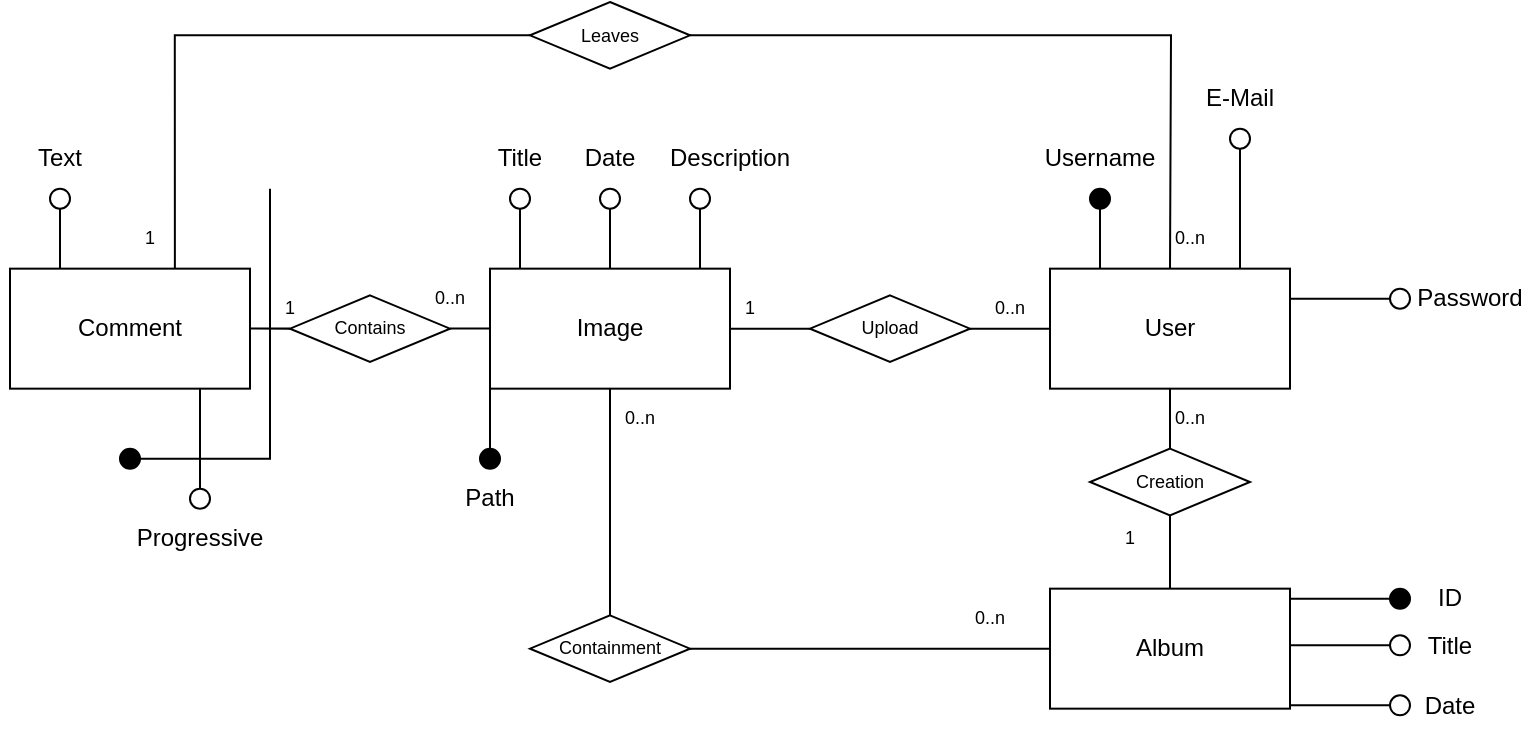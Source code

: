 <mxfile version="16.1.2" type="device"><diagram id="hG178XLcVxC_a6eykRZb" name="Pagina-1"><mxGraphModel dx="1596" dy="530" grid="1" gridSize="10" guides="1" tooltips="1" connect="1" arrows="1" fold="1" page="1" pageScale="1" pageWidth="827" pageHeight="1169" math="0" shadow="0"><root><mxCell id="0"/><mxCell id="1" parent="0"/><mxCell id="zIV7GY2AXP44-eK1_qLN-18" style="edgeStyle=orthogonalEdgeStyle;rounded=0;orthogonalLoop=1;jettySize=auto;html=1;entryX=0;entryY=0.5;entryDx=0;entryDy=0;endArrow=none;endFill=0;" parent="1" source="zIV7GY2AXP44-eK1_qLN-1" target="zIV7GY2AXP44-eK1_qLN-17" edge="1"><mxGeometry relative="1" as="geometry"/></mxCell><mxCell id="zIV7GY2AXP44-eK1_qLN-50" style="edgeStyle=orthogonalEdgeStyle;rounded=0;orthogonalLoop=1;jettySize=auto;html=1;entryX=1.035;entryY=0.497;entryDx=0;entryDy=0;entryPerimeter=0;fontSize=12;endArrow=none;endFill=0;" parent="1" source="zIV7GY2AXP44-eK1_qLN-1" target="zIV7GY2AXP44-eK1_qLN-48" edge="1"><mxGeometry relative="1" as="geometry"/></mxCell><mxCell id="zIV7GY2AXP44-eK1_qLN-1" value="Image" style="whiteSpace=wrap;html=1;" parent="1" vertex="1"><mxGeometry x="185" y="313.33" width="120" height="60" as="geometry"/></mxCell><mxCell id="zIV7GY2AXP44-eK1_qLN-2" value="User" style="whiteSpace=wrap;html=1;" parent="1" vertex="1"><mxGeometry x="465" y="313.33" width="120" height="60" as="geometry"/></mxCell><mxCell id="zIV7GY2AXP44-eK1_qLN-3" value="" style="ellipse;whiteSpace=wrap;html=1;aspect=fixed;fillColor=none;" parent="1" vertex="1"><mxGeometry x="195" y="273.33" width="10" height="10" as="geometry"/></mxCell><mxCell id="zIV7GY2AXP44-eK1_qLN-4" value="" style="endArrow=none;html=1;entryX=0.5;entryY=1;entryDx=0;entryDy=0;rounded=0;" parent="1" target="zIV7GY2AXP44-eK1_qLN-3" edge="1"><mxGeometry width="50" height="50" relative="1" as="geometry"><mxPoint x="200" y="313.33" as="sourcePoint"/><mxPoint x="390.62" y="263.33" as="targetPoint"/></mxGeometry></mxCell><mxCell id="zIV7GY2AXP44-eK1_qLN-5" value="Title" style="text;html=1;strokeColor=none;fillColor=none;align=center;verticalAlign=middle;whiteSpace=wrap;rounded=0;" parent="1" vertex="1"><mxGeometry x="170" y="243.33" width="60" height="30" as="geometry"/></mxCell><mxCell id="zIV7GY2AXP44-eK1_qLN-6" value="" style="ellipse;whiteSpace=wrap;html=1;aspect=fixed;fillColor=none;" parent="1" vertex="1"><mxGeometry x="240" y="273.33" width="10" height="10" as="geometry"/></mxCell><mxCell id="zIV7GY2AXP44-eK1_qLN-7" value="" style="endArrow=none;html=1;entryX=0.5;entryY=1;entryDx=0;entryDy=0;rounded=0;" parent="1" target="zIV7GY2AXP44-eK1_qLN-6" edge="1"><mxGeometry width="50" height="50" relative="1" as="geometry"><mxPoint x="245" y="313.33" as="sourcePoint"/><mxPoint x="435.62" y="263.33" as="targetPoint"/></mxGeometry></mxCell><mxCell id="zIV7GY2AXP44-eK1_qLN-8" value="Date" style="text;html=1;strokeColor=none;fillColor=none;align=center;verticalAlign=middle;whiteSpace=wrap;rounded=0;" parent="1" vertex="1"><mxGeometry x="215" y="243.33" width="60" height="30" as="geometry"/></mxCell><mxCell id="zIV7GY2AXP44-eK1_qLN-9" value="" style="ellipse;whiteSpace=wrap;html=1;aspect=fixed;fillColor=none;" parent="1" vertex="1"><mxGeometry x="285" y="273.33" width="10" height="10" as="geometry"/></mxCell><mxCell id="zIV7GY2AXP44-eK1_qLN-10" value="" style="endArrow=none;html=1;entryX=0.5;entryY=1;entryDx=0;entryDy=0;rounded=0;" parent="1" target="zIV7GY2AXP44-eK1_qLN-9" edge="1"><mxGeometry width="50" height="50" relative="1" as="geometry"><mxPoint x="290" y="313.33" as="sourcePoint"/><mxPoint x="480.62" y="263.33" as="targetPoint"/></mxGeometry></mxCell><mxCell id="zIV7GY2AXP44-eK1_qLN-11" value="Description" style="text;html=1;strokeColor=none;fillColor=none;align=center;verticalAlign=middle;whiteSpace=wrap;rounded=0;" parent="1" vertex="1"><mxGeometry x="275" y="243.33" width="60" height="30" as="geometry"/></mxCell><mxCell id="zIV7GY2AXP44-eK1_qLN-14" value="Path" style="text;html=1;strokeColor=none;fillColor=none;align=center;verticalAlign=middle;whiteSpace=wrap;rounded=0;" parent="1" vertex="1"><mxGeometry x="155" y="413.33" width="60" height="30" as="geometry"/></mxCell><mxCell id="zIV7GY2AXP44-eK1_qLN-19" style="edgeStyle=orthogonalEdgeStyle;rounded=0;orthogonalLoop=1;jettySize=auto;html=1;entryX=0;entryY=0.5;entryDx=0;entryDy=0;endArrow=none;endFill=0;" parent="1" source="zIV7GY2AXP44-eK1_qLN-17" target="zIV7GY2AXP44-eK1_qLN-2" edge="1"><mxGeometry relative="1" as="geometry"/></mxCell><mxCell id="zIV7GY2AXP44-eK1_qLN-17" value="Upload" style="rhombus;whiteSpace=wrap;html=1;fontSize=9;fillColor=none;" parent="1" vertex="1"><mxGeometry x="345" y="326.67" width="80" height="33.33" as="geometry"/></mxCell><mxCell id="zIV7GY2AXP44-eK1_qLN-20" value="0..n" style="text;html=1;strokeColor=none;fillColor=none;align=center;verticalAlign=middle;whiteSpace=wrap;rounded=0;fontSize=9;" parent="1" vertex="1"><mxGeometry x="415" y="318.33" width="60" height="30" as="geometry"/></mxCell><mxCell id="zIV7GY2AXP44-eK1_qLN-21" value="1" style="text;html=1;strokeColor=none;fillColor=none;align=center;verticalAlign=middle;whiteSpace=wrap;rounded=0;fontSize=9;" parent="1" vertex="1"><mxGeometry x="285" y="318.33" width="60" height="30" as="geometry"/></mxCell><mxCell id="zIV7GY2AXP44-eK1_qLN-22" value="Album" style="rounded=0;whiteSpace=wrap;html=1;fontSize=12;" parent="1" vertex="1"><mxGeometry x="465" y="473.33" width="120" height="60" as="geometry"/></mxCell><mxCell id="zIV7GY2AXP44-eK1_qLN-25" style="edgeStyle=orthogonalEdgeStyle;rounded=0;orthogonalLoop=1;jettySize=auto;html=1;entryX=0.5;entryY=0;entryDx=0;entryDy=0;fontSize=9;endArrow=none;endFill=0;" parent="1" source="zIV7GY2AXP44-eK1_qLN-24" target="zIV7GY2AXP44-eK1_qLN-22" edge="1"><mxGeometry relative="1" as="geometry"/></mxCell><mxCell id="zIV7GY2AXP44-eK1_qLN-26" style="edgeStyle=orthogonalEdgeStyle;rounded=0;orthogonalLoop=1;jettySize=auto;html=1;entryX=0.5;entryY=1;entryDx=0;entryDy=0;fontSize=9;endArrow=none;endFill=0;" parent="1" source="zIV7GY2AXP44-eK1_qLN-24" target="zIV7GY2AXP44-eK1_qLN-2" edge="1"><mxGeometry relative="1" as="geometry"/></mxCell><mxCell id="zIV7GY2AXP44-eK1_qLN-24" value="Creation" style="rhombus;whiteSpace=wrap;html=1;fontSize=9;fillColor=none;" parent="1" vertex="1"><mxGeometry x="485" y="403.33" width="80" height="33.33" as="geometry"/></mxCell><mxCell id="zIV7GY2AXP44-eK1_qLN-27" value="0..n" style="text;html=1;strokeColor=none;fillColor=none;align=center;verticalAlign=middle;whiteSpace=wrap;rounded=0;fontSize=9;" parent="1" vertex="1"><mxGeometry x="505" y="373.33" width="60" height="30" as="geometry"/></mxCell><mxCell id="zIV7GY2AXP44-eK1_qLN-28" value="1" style="text;html=1;strokeColor=none;fillColor=none;align=center;verticalAlign=middle;whiteSpace=wrap;rounded=0;fontSize=9;" parent="1" vertex="1"><mxGeometry x="475" y="433.33" width="60" height="30" as="geometry"/></mxCell><mxCell id="zIV7GY2AXP44-eK1_qLN-49" style="edgeStyle=orthogonalEdgeStyle;rounded=0;orthogonalLoop=1;jettySize=auto;html=1;entryX=0;entryY=0.5;entryDx=0;entryDy=0;fontSize=12;endArrow=none;endFill=0;" parent="1" source="zIV7GY2AXP44-eK1_qLN-29" target="zIV7GY2AXP44-eK1_qLN-48" edge="1"><mxGeometry relative="1" as="geometry"/></mxCell><mxCell id="zIV7GY2AXP44-eK1_qLN-29" value="&lt;font style=&quot;font-size: 12px&quot;&gt;Comment&lt;/font&gt;" style="whiteSpace=wrap;html=1;fontSize=9;" parent="1" vertex="1"><mxGeometry x="-55" y="313.33" width="120" height="60" as="geometry"/></mxCell><mxCell id="zIV7GY2AXP44-eK1_qLN-31" style="edgeStyle=orthogonalEdgeStyle;rounded=0;orthogonalLoop=1;jettySize=auto;html=1;entryX=0;entryY=0.5;entryDx=0;entryDy=0;fontSize=12;endArrow=none;endFill=0;" parent="1" source="zIV7GY2AXP44-eK1_qLN-30" target="zIV7GY2AXP44-eK1_qLN-22" edge="1"><mxGeometry relative="1" as="geometry"/></mxCell><mxCell id="zIV7GY2AXP44-eK1_qLN-32" style="edgeStyle=orthogonalEdgeStyle;rounded=0;orthogonalLoop=1;jettySize=auto;html=1;entryX=0.5;entryY=1;entryDx=0;entryDy=0;fontSize=12;endArrow=none;endFill=0;" parent="1" source="zIV7GY2AXP44-eK1_qLN-30" target="zIV7GY2AXP44-eK1_qLN-1" edge="1"><mxGeometry relative="1" as="geometry"/></mxCell><mxCell id="zIV7GY2AXP44-eK1_qLN-30" value="Containment" style="rhombus;whiteSpace=wrap;html=1;fontSize=9;fillColor=none;" parent="1" vertex="1"><mxGeometry x="205" y="486.66" width="80" height="33.33" as="geometry"/></mxCell><mxCell id="zIV7GY2AXP44-eK1_qLN-33" value="0..n" style="text;html=1;strokeColor=none;fillColor=none;align=center;verticalAlign=middle;whiteSpace=wrap;rounded=0;fontSize=9;" parent="1" vertex="1"><mxGeometry x="405" y="473.33" width="60" height="30" as="geometry"/></mxCell><mxCell id="zIV7GY2AXP44-eK1_qLN-34" value="0..n" style="text;html=1;strokeColor=none;fillColor=none;align=center;verticalAlign=middle;whiteSpace=wrap;rounded=0;fontSize=9;" parent="1" vertex="1"><mxGeometry x="230" y="373.33" width="60" height="30" as="geometry"/></mxCell><mxCell id="zIV7GY2AXP44-eK1_qLN-35" value="" style="ellipse;whiteSpace=wrap;html=1;aspect=fixed;fillColor=none;" parent="1" vertex="1"><mxGeometry x="635" y="496.66" width="10" height="10" as="geometry"/></mxCell><mxCell id="zIV7GY2AXP44-eK1_qLN-36" value="" style="endArrow=none;html=1;rounded=0;exitX=1;exitY=0.25;exitDx=0;exitDy=0;entryX=0;entryY=0.5;entryDx=0;entryDy=0;" parent="1" target="zIV7GY2AXP44-eK1_qLN-35" edge="1"><mxGeometry width="50" height="50" relative="1" as="geometry"><mxPoint x="585" y="501.66" as="sourcePoint"/><mxPoint x="635" y="491.66" as="targetPoint"/></mxGeometry></mxCell><mxCell id="zIV7GY2AXP44-eK1_qLN-37" value="Title" style="text;html=1;strokeColor=none;fillColor=none;align=center;verticalAlign=middle;whiteSpace=wrap;rounded=0;" parent="1" vertex="1"><mxGeometry x="635" y="486.66" width="60" height="30" as="geometry"/></mxCell><mxCell id="zIV7GY2AXP44-eK1_qLN-41" value="" style="ellipse;whiteSpace=wrap;html=1;aspect=fixed;fillColor=none;" parent="1" vertex="1"><mxGeometry x="635" y="526.66" width="10" height="10" as="geometry"/></mxCell><mxCell id="zIV7GY2AXP44-eK1_qLN-42" value="" style="endArrow=none;html=1;rounded=0;exitX=1;exitY=0.25;exitDx=0;exitDy=0;entryX=0;entryY=0.5;entryDx=0;entryDy=0;" parent="1" target="zIV7GY2AXP44-eK1_qLN-41" edge="1"><mxGeometry width="50" height="50" relative="1" as="geometry"><mxPoint x="585" y="531.66" as="sourcePoint"/><mxPoint x="635" y="521.66" as="targetPoint"/></mxGeometry></mxCell><mxCell id="zIV7GY2AXP44-eK1_qLN-43" value="Date" style="text;html=1;strokeColor=none;fillColor=none;align=center;verticalAlign=middle;whiteSpace=wrap;rounded=0;" parent="1" vertex="1"><mxGeometry x="635" y="516.66" width="60" height="30" as="geometry"/></mxCell><mxCell id="zIV7GY2AXP44-eK1_qLN-46" value="" style="endArrow=none;html=1;rounded=0;fontSize=12;exitX=0;exitY=1;exitDx=0;exitDy=0;entryX=0.5;entryY=0;entryDx=0;entryDy=0;" parent="1" source="zIV7GY2AXP44-eK1_qLN-1" target="zIV7GY2AXP44-eK1_qLN-89" edge="1"><mxGeometry width="50" height="50" relative="1" as="geometry"><mxPoint x="215" y="373.0" as="sourcePoint"/><mxPoint x="185" y="403.33" as="targetPoint"/></mxGeometry></mxCell><mxCell id="zIV7GY2AXP44-eK1_qLN-48" value="Contains" style="rhombus;whiteSpace=wrap;html=1;fontSize=9;fillColor=none;" parent="1" vertex="1"><mxGeometry x="85" y="326.67" width="80" height="33.33" as="geometry"/></mxCell><mxCell id="zIV7GY2AXP44-eK1_qLN-51" value="" style="ellipse;whiteSpace=wrap;html=1;aspect=fixed;fillColor=none;fontSize=12;" parent="1" vertex="1"><mxGeometry x="-35" y="273.33" width="10" height="10" as="geometry"/></mxCell><mxCell id="zIV7GY2AXP44-eK1_qLN-52" value="" style="endArrow=none;html=1;entryX=0.5;entryY=1;entryDx=0;entryDy=0;rounded=0;fontSize=12;" parent="1" target="zIV7GY2AXP44-eK1_qLN-51" edge="1"><mxGeometry width="50" height="50" relative="1" as="geometry"><mxPoint x="-30" y="313.33" as="sourcePoint"/><mxPoint x="160.62" y="263.33" as="targetPoint"/></mxGeometry></mxCell><mxCell id="zIV7GY2AXP44-eK1_qLN-53" value="Text" style="text;html=1;strokeColor=none;fillColor=none;align=center;verticalAlign=middle;whiteSpace=wrap;rounded=0;fontSize=12;" parent="1" vertex="1"><mxGeometry x="-60" y="243.33" width="60" height="30" as="geometry"/></mxCell><mxCell id="zIV7GY2AXP44-eK1_qLN-54" value="0..n" style="text;html=1;strokeColor=none;fillColor=none;align=center;verticalAlign=middle;whiteSpace=wrap;rounded=0;fontSize=9;" parent="1" vertex="1"><mxGeometry x="135" y="313.33" width="60" height="30" as="geometry"/></mxCell><mxCell id="zIV7GY2AXP44-eK1_qLN-55" value="1" style="text;html=1;strokeColor=none;fillColor=none;align=center;verticalAlign=middle;whiteSpace=wrap;rounded=0;fontSize=9;" parent="1" vertex="1"><mxGeometry x="55" y="318.33" width="60" height="30" as="geometry"/></mxCell><mxCell id="zIV7GY2AXP44-eK1_qLN-58" value="Username" style="text;html=1;strokeColor=none;fillColor=none;align=center;verticalAlign=middle;whiteSpace=wrap;rounded=0;" parent="1" vertex="1"><mxGeometry x="460" y="243.33" width="60" height="30" as="geometry"/></mxCell><mxCell id="zIV7GY2AXP44-eK1_qLN-61" value="" style="ellipse;whiteSpace=wrap;html=1;aspect=fixed;fillColor=#000000;fontSize=12;" parent="1" vertex="1"><mxGeometry x="485" y="273.33" width="10" height="10" as="geometry"/></mxCell><mxCell id="zIV7GY2AXP44-eK1_qLN-62" value="" style="endArrow=none;html=1;entryX=0.5;entryY=1;entryDx=0;entryDy=0;rounded=0;fontSize=12;" parent="1" target="zIV7GY2AXP44-eK1_qLN-61" edge="1"><mxGeometry width="50" height="50" relative="1" as="geometry"><mxPoint x="490" y="313.33" as="sourcePoint"/><mxPoint x="680.62" y="263.33" as="targetPoint"/></mxGeometry></mxCell><mxCell id="zIV7GY2AXP44-eK1_qLN-63" value="" style="ellipse;whiteSpace=wrap;html=1;aspect=fixed;fillColor=none;fontSize=12;" parent="1" vertex="1"><mxGeometry x="555" y="243.33" width="10" height="10" as="geometry"/></mxCell><mxCell id="zIV7GY2AXP44-eK1_qLN-64" value="" style="endArrow=none;html=1;entryX=0.5;entryY=1;entryDx=0;entryDy=0;rounded=0;fontSize=12;" parent="1" target="zIV7GY2AXP44-eK1_qLN-63" edge="1"><mxGeometry width="50" height="50" relative="1" as="geometry"><mxPoint x="560" y="313.33" as="sourcePoint"/><mxPoint x="750.62" y="263.33" as="targetPoint"/></mxGeometry></mxCell><mxCell id="zIV7GY2AXP44-eK1_qLN-65" value="E-Mail" style="text;html=1;strokeColor=none;fillColor=none;align=center;verticalAlign=middle;whiteSpace=wrap;rounded=0;" parent="1" vertex="1"><mxGeometry x="530" y="213.33" width="60" height="30" as="geometry"/></mxCell><mxCell id="zIV7GY2AXP44-eK1_qLN-68" value="Password" style="text;html=1;strokeColor=none;fillColor=none;align=center;verticalAlign=middle;whiteSpace=wrap;rounded=0;" parent="1" vertex="1"><mxGeometry x="645" y="313.33" width="60" height="30" as="geometry"/></mxCell><mxCell id="zIV7GY2AXP44-eK1_qLN-69" value="" style="ellipse;whiteSpace=wrap;html=1;aspect=fixed;fillColor=#000000;fontSize=12;" parent="1" vertex="1"><mxGeometry y="403.33" width="10" height="10" as="geometry"/></mxCell><mxCell id="zIV7GY2AXP44-eK1_qLN-70" value="" style="endArrow=none;html=1;entryX=1;entryY=0.5;entryDx=0;entryDy=0;rounded=0;fontSize=12;" parent="1" target="zIV7GY2AXP44-eK1_qLN-69" edge="1"><mxGeometry width="50" height="50" relative="1" as="geometry"><mxPoint x="75" y="273.33" as="sourcePoint"/><mxPoint x="260.62" y="198.33" as="targetPoint"/><Array as="points"><mxPoint x="75" y="408.33"/></Array></mxGeometry></mxCell><mxCell id="zIV7GY2AXP44-eK1_qLN-71" value="" style="ellipse;whiteSpace=wrap;html=1;aspect=fixed;fillColor=none;fontSize=12;" parent="1" vertex="1"><mxGeometry x="35" y="423.33" width="10" height="10" as="geometry"/></mxCell><mxCell id="zIV7GY2AXP44-eK1_qLN-72" value="" style="endArrow=none;html=1;rounded=0;fontSize=12;exitX=0;exitY=1;exitDx=0;exitDy=0;entryX=0.5;entryY=0;entryDx=0;entryDy=0;" parent="1" target="zIV7GY2AXP44-eK1_qLN-71" edge="1"><mxGeometry width="50" height="50" relative="1" as="geometry"><mxPoint x="40" y="373.33" as="sourcePoint"/><mxPoint x="20" y="393.33" as="targetPoint"/></mxGeometry></mxCell><mxCell id="zIV7GY2AXP44-eK1_qLN-73" value="Progressive" style="text;html=1;strokeColor=none;fillColor=none;align=center;verticalAlign=middle;whiteSpace=wrap;rounded=0;" parent="1" vertex="1"><mxGeometry x="10" y="433.33" width="60" height="30" as="geometry"/></mxCell><mxCell id="zIV7GY2AXP44-eK1_qLN-75" style="edgeStyle=orthogonalEdgeStyle;rounded=0;orthogonalLoop=1;jettySize=auto;html=1;entryX=0.687;entryY=-0.003;entryDx=0;entryDy=0;entryPerimeter=0;fontSize=12;endArrow=none;endFill=0;" parent="1" source="zIV7GY2AXP44-eK1_qLN-74" target="zIV7GY2AXP44-eK1_qLN-29" edge="1"><mxGeometry relative="1" as="geometry"/></mxCell><mxCell id="zIV7GY2AXP44-eK1_qLN-76" style="edgeStyle=orthogonalEdgeStyle;rounded=0;orthogonalLoop=1;jettySize=auto;html=1;fontSize=12;endArrow=none;endFill=0;" parent="1" source="zIV7GY2AXP44-eK1_qLN-74" edge="1"><mxGeometry relative="1" as="geometry"><mxPoint x="525" y="313.33" as="targetPoint"/></mxGeometry></mxCell><mxCell id="zIV7GY2AXP44-eK1_qLN-74" value="Leaves" style="rhombus;whiteSpace=wrap;html=1;fontSize=9;fillColor=none;" parent="1" vertex="1"><mxGeometry x="205" y="180" width="80" height="33.33" as="geometry"/></mxCell><mxCell id="zIV7GY2AXP44-eK1_qLN-77" value="" style="ellipse;whiteSpace=wrap;html=1;aspect=fixed;fillColor=none;" parent="1" vertex="1"><mxGeometry x="635" y="323.33" width="10" height="10" as="geometry"/></mxCell><mxCell id="zIV7GY2AXP44-eK1_qLN-78" value="" style="endArrow=none;html=1;rounded=0;exitX=1;exitY=0.25;exitDx=0;exitDy=0;entryX=0;entryY=0.5;entryDx=0;entryDy=0;" parent="1" target="zIV7GY2AXP44-eK1_qLN-77" edge="1"><mxGeometry width="50" height="50" relative="1" as="geometry"><mxPoint x="585" y="328.33" as="sourcePoint"/><mxPoint x="635" y="318.33" as="targetPoint"/></mxGeometry></mxCell><mxCell id="zIV7GY2AXP44-eK1_qLN-79" value="1" style="text;html=1;strokeColor=none;fillColor=none;align=center;verticalAlign=middle;whiteSpace=wrap;rounded=0;fontSize=9;" parent="1" vertex="1"><mxGeometry x="-15" y="283.33" width="60" height="30" as="geometry"/></mxCell><mxCell id="zIV7GY2AXP44-eK1_qLN-80" value="0..n" style="text;html=1;strokeColor=none;fillColor=none;align=center;verticalAlign=middle;whiteSpace=wrap;rounded=0;fontSize=9;" parent="1" vertex="1"><mxGeometry x="505" y="283.33" width="60" height="30" as="geometry"/></mxCell><mxCell id="zIV7GY2AXP44-eK1_qLN-85" value="" style="endArrow=none;html=1;rounded=0;exitX=1;exitY=0.25;exitDx=0;exitDy=0;entryX=0;entryY=0.5;entryDx=0;entryDy=0;" parent="1" target="zIV7GY2AXP44-eK1_qLN-87" edge="1"><mxGeometry width="50" height="50" relative="1" as="geometry"><mxPoint x="585" y="478.33" as="sourcePoint"/><mxPoint x="635" y="478.33" as="targetPoint"/></mxGeometry></mxCell><mxCell id="zIV7GY2AXP44-eK1_qLN-86" value="ID" style="text;html=1;strokeColor=none;fillColor=none;align=center;verticalAlign=middle;whiteSpace=wrap;rounded=0;" parent="1" vertex="1"><mxGeometry x="650" y="463.33" width="30" height="30" as="geometry"/></mxCell><mxCell id="zIV7GY2AXP44-eK1_qLN-87" value="" style="ellipse;whiteSpace=wrap;html=1;aspect=fixed;fillColor=#000000;fontSize=12;" parent="1" vertex="1"><mxGeometry x="635" y="473.33" width="10" height="10" as="geometry"/></mxCell><mxCell id="zIV7GY2AXP44-eK1_qLN-89" value="" style="ellipse;whiteSpace=wrap;html=1;aspect=fixed;fillColor=#000000;fontSize=12;" parent="1" vertex="1"><mxGeometry x="180" y="403.33" width="10" height="10" as="geometry"/></mxCell></root></mxGraphModel></diagram></mxfile>